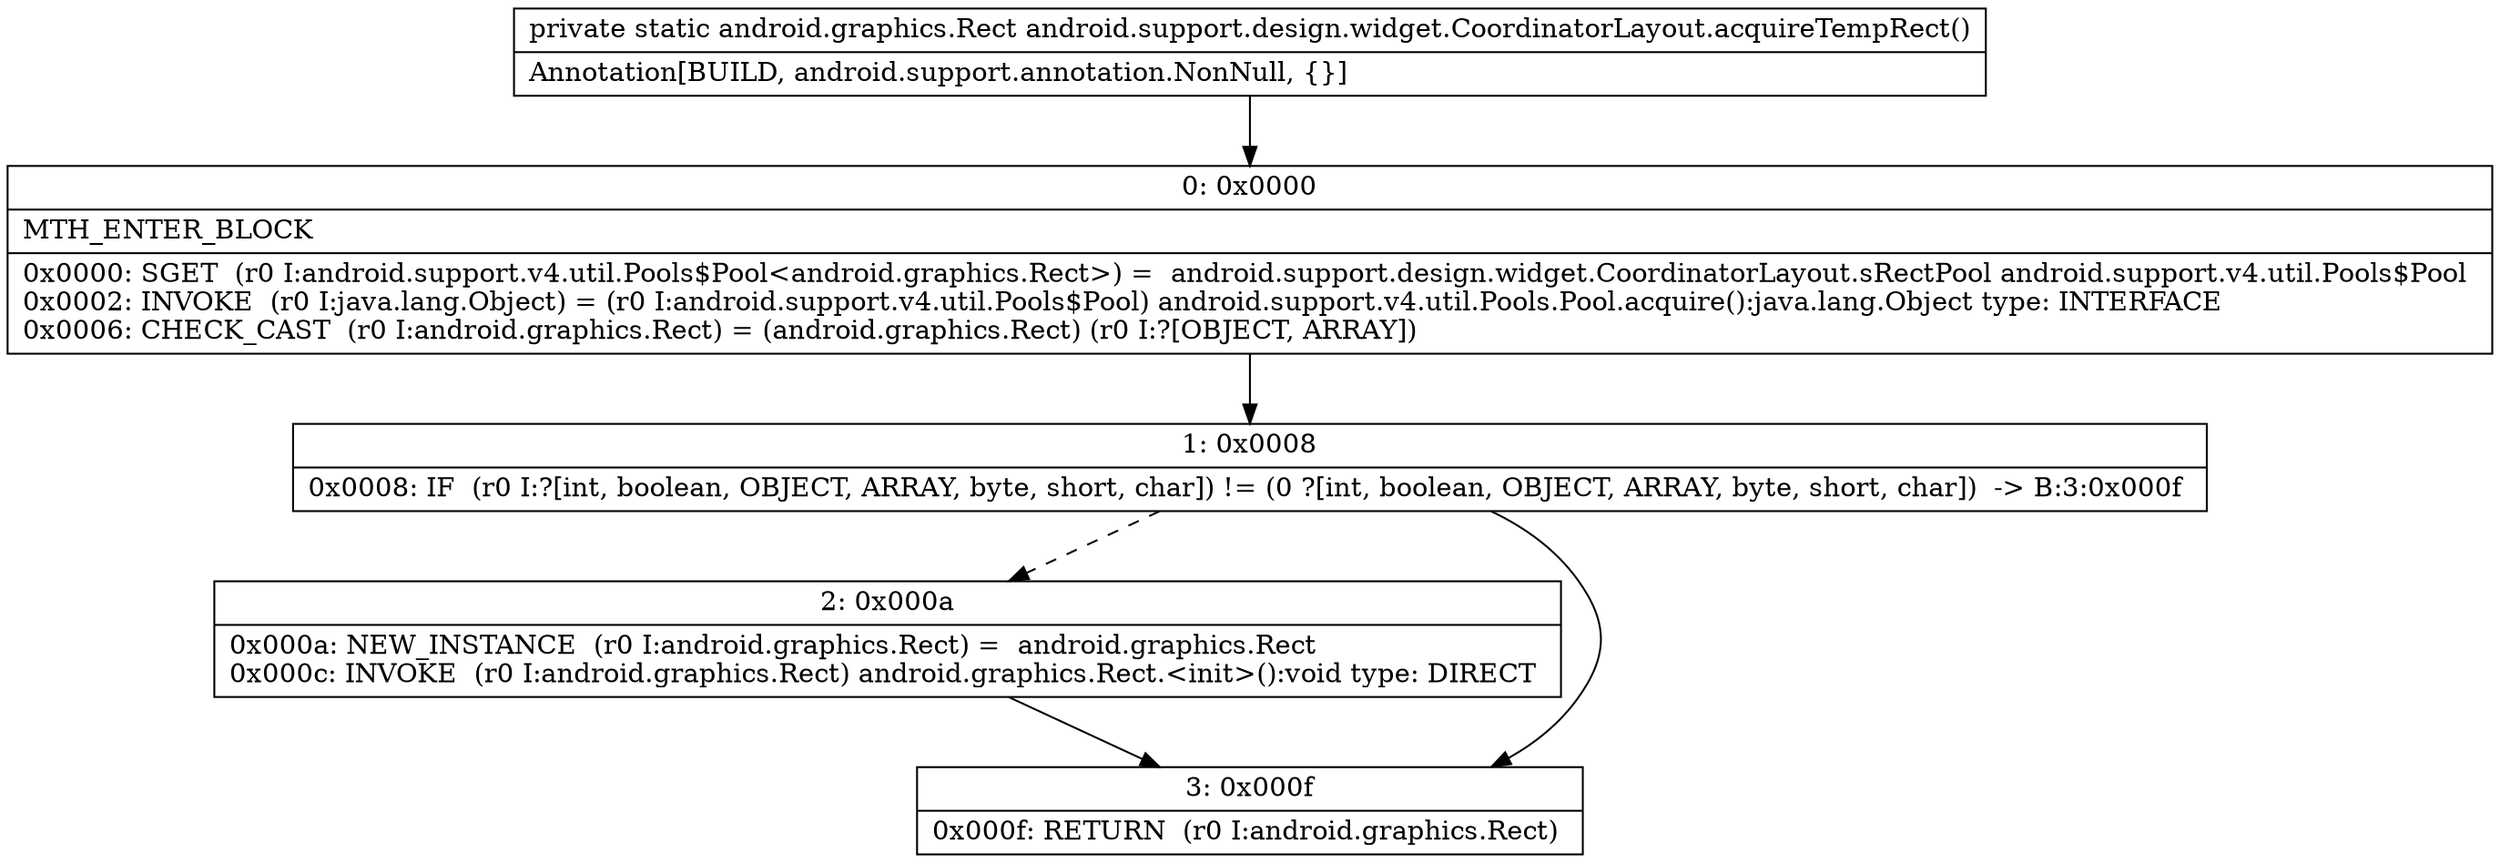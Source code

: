 digraph "CFG forandroid.support.design.widget.CoordinatorLayout.acquireTempRect()Landroid\/graphics\/Rect;" {
Node_0 [shape=record,label="{0\:\ 0x0000|MTH_ENTER_BLOCK\l|0x0000: SGET  (r0 I:android.support.v4.util.Pools$Pool\<android.graphics.Rect\>) =  android.support.design.widget.CoordinatorLayout.sRectPool android.support.v4.util.Pools$Pool \l0x0002: INVOKE  (r0 I:java.lang.Object) = (r0 I:android.support.v4.util.Pools$Pool) android.support.v4.util.Pools.Pool.acquire():java.lang.Object type: INTERFACE \l0x0006: CHECK_CAST  (r0 I:android.graphics.Rect) = (android.graphics.Rect) (r0 I:?[OBJECT, ARRAY]) \l}"];
Node_1 [shape=record,label="{1\:\ 0x0008|0x0008: IF  (r0 I:?[int, boolean, OBJECT, ARRAY, byte, short, char]) != (0 ?[int, boolean, OBJECT, ARRAY, byte, short, char])  \-\> B:3:0x000f \l}"];
Node_2 [shape=record,label="{2\:\ 0x000a|0x000a: NEW_INSTANCE  (r0 I:android.graphics.Rect) =  android.graphics.Rect \l0x000c: INVOKE  (r0 I:android.graphics.Rect) android.graphics.Rect.\<init\>():void type: DIRECT \l}"];
Node_3 [shape=record,label="{3\:\ 0x000f|0x000f: RETURN  (r0 I:android.graphics.Rect) \l}"];
MethodNode[shape=record,label="{private static android.graphics.Rect android.support.design.widget.CoordinatorLayout.acquireTempRect()  | Annotation[BUILD, android.support.annotation.NonNull, \{\}]\l}"];
MethodNode -> Node_0;
Node_0 -> Node_1;
Node_1 -> Node_2[style=dashed];
Node_1 -> Node_3;
Node_2 -> Node_3;
}

